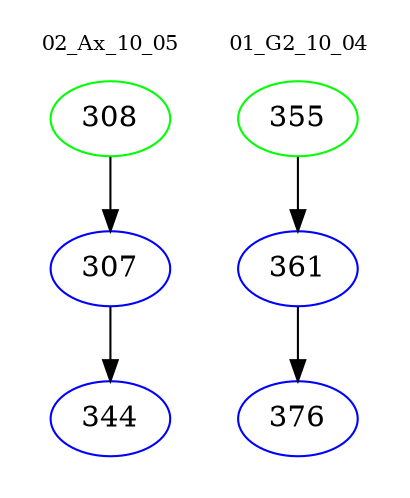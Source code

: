 digraph{
subgraph cluster_0 {
color = white
label = "02_Ax_10_05";
fontsize=10;
T0_308 [label="308", color="green"]
T0_308 -> T0_307 [color="black"]
T0_307 [label="307", color="blue"]
T0_307 -> T0_344 [color="black"]
T0_344 [label="344", color="blue"]
}
subgraph cluster_1 {
color = white
label = "01_G2_10_04";
fontsize=10;
T1_355 [label="355", color="green"]
T1_355 -> T1_361 [color="black"]
T1_361 [label="361", color="blue"]
T1_361 -> T1_376 [color="black"]
T1_376 [label="376", color="blue"]
}
}
